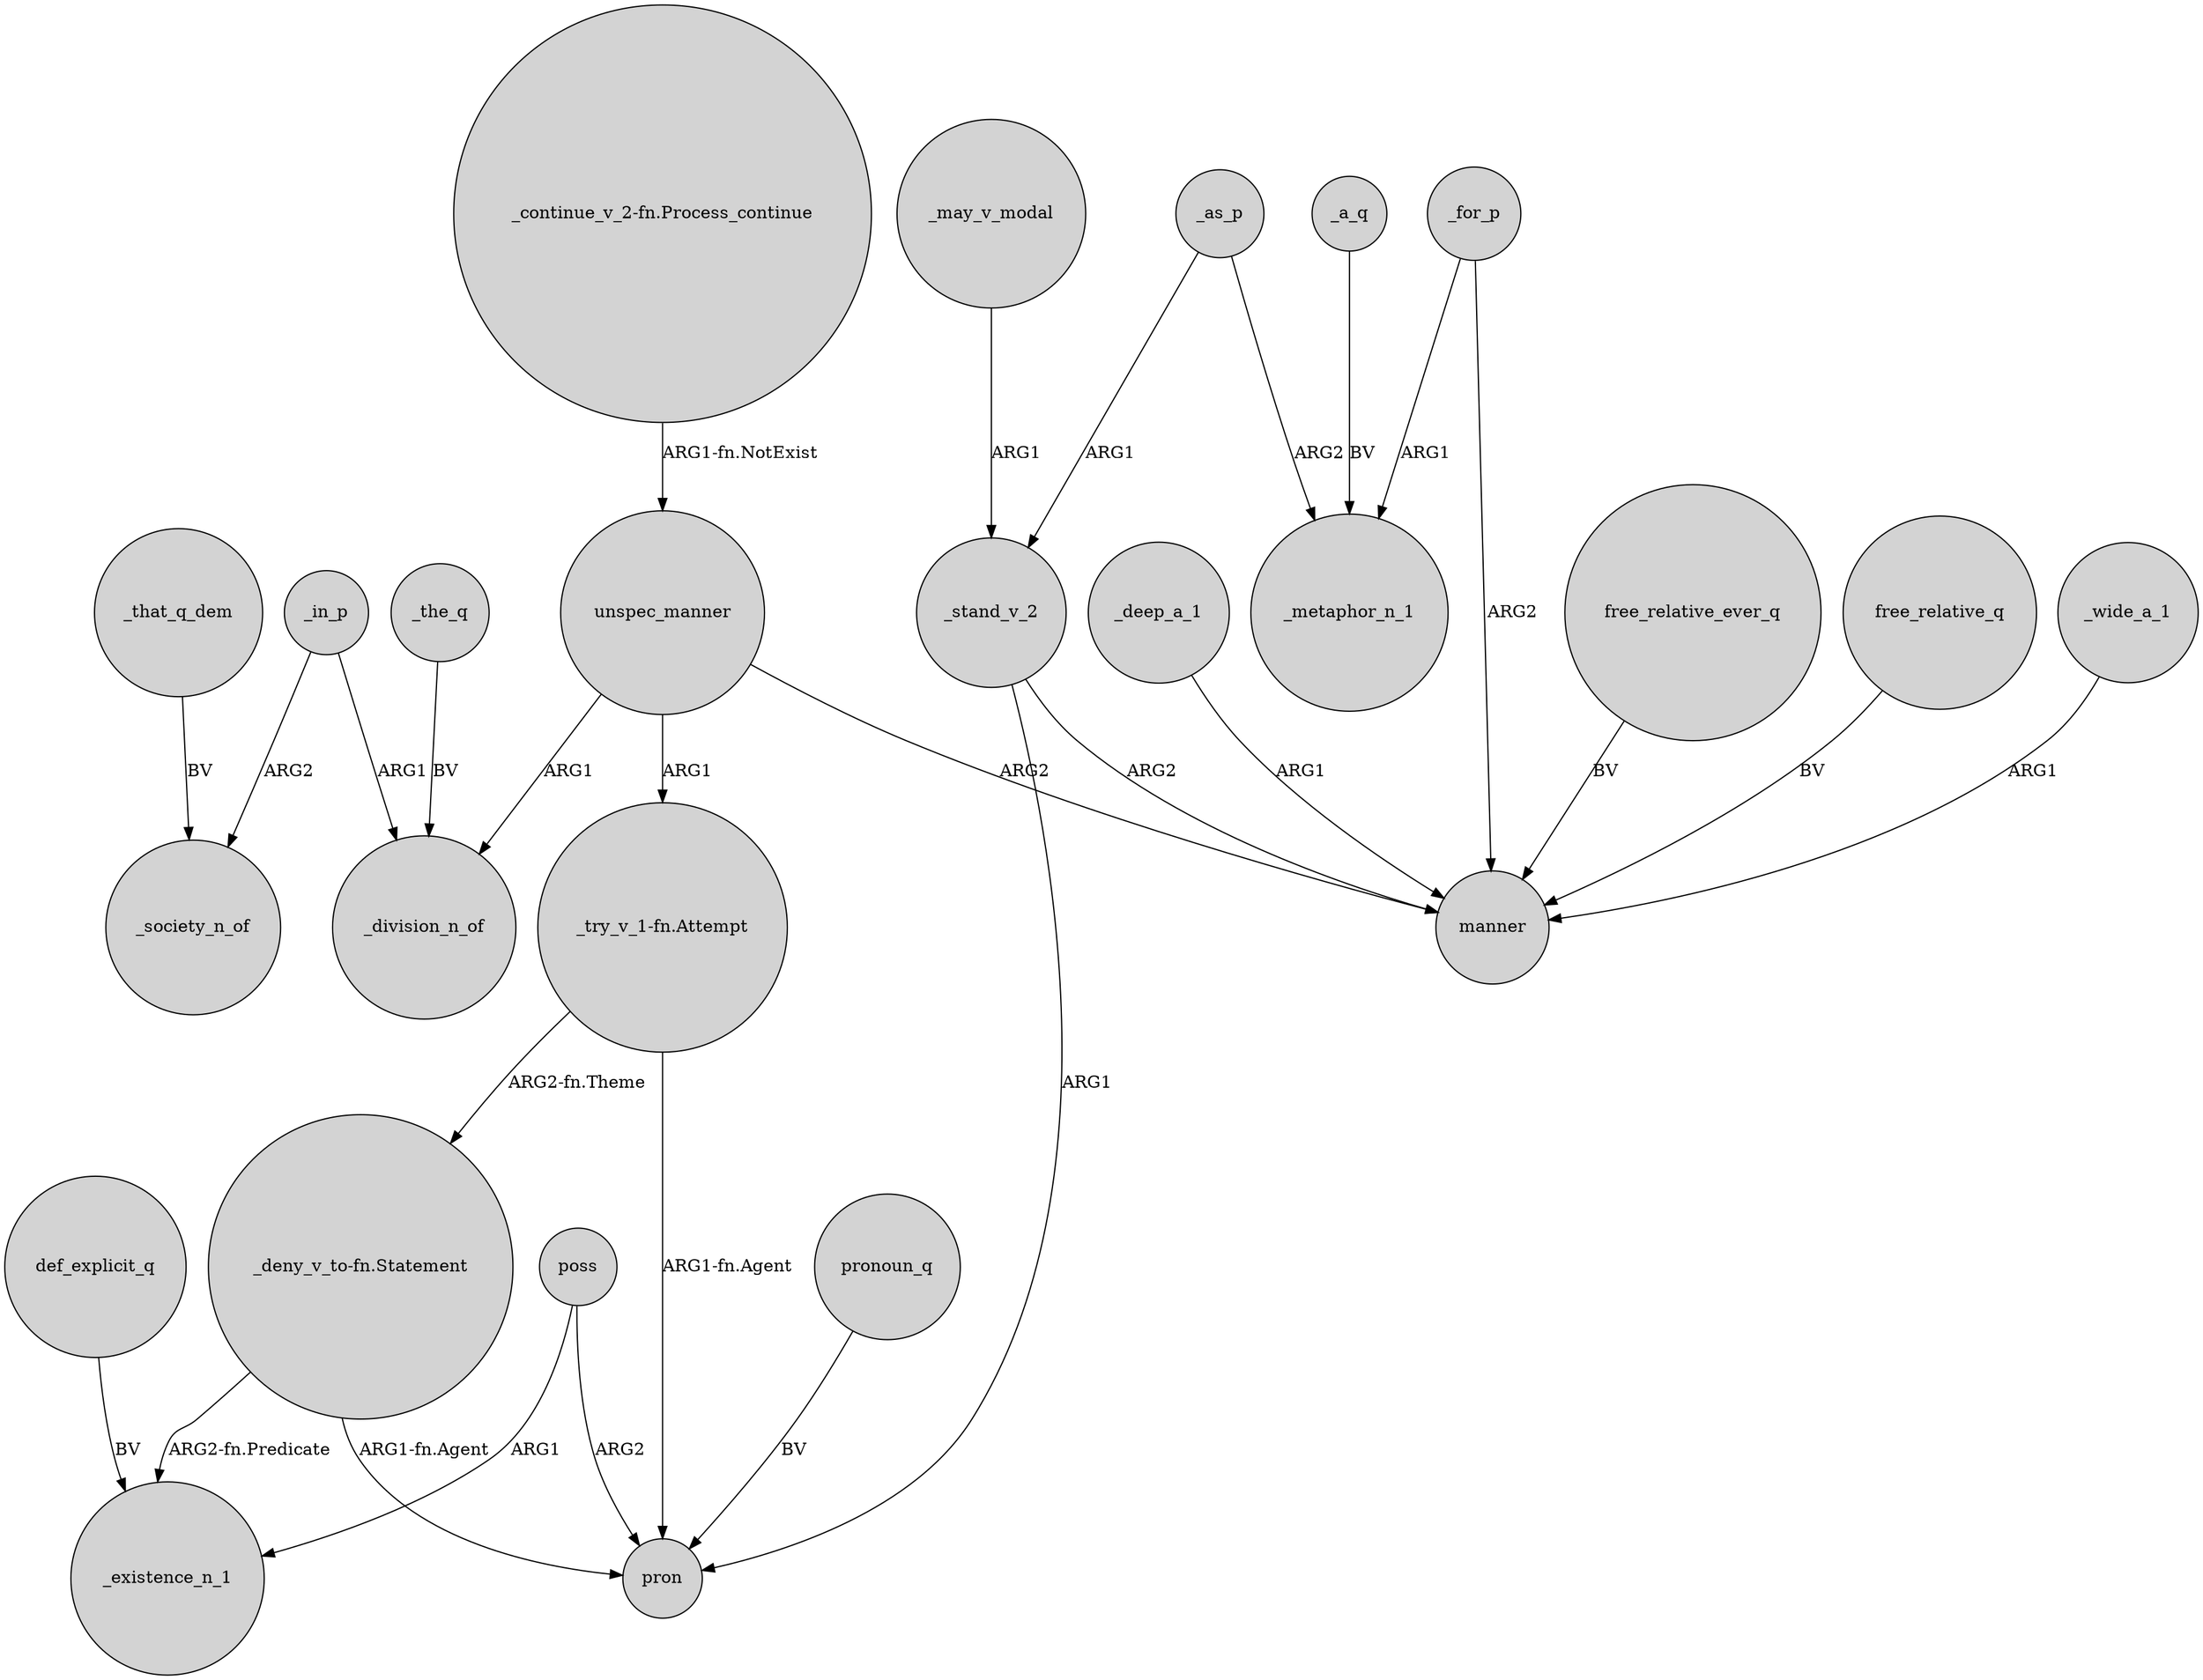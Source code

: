 digraph {
	node [shape=circle style=filled]
	_deep_a_1 -> manner [label=ARG1]
	poss -> pron [label=ARG2]
	_stand_v_2 -> manner [label=ARG2]
	_in_p -> _division_n_of [label=ARG1]
	free_relative_ever_q -> manner [label=BV]
	_for_p -> manner [label=ARG2]
	_stand_v_2 -> pron [label=ARG1]
	_that_q_dem -> _society_n_of [label=BV]
	"_deny_v_to-fn.Statement" -> _existence_n_1 [label="ARG2-fn.Predicate"]
	"_deny_v_to-fn.Statement" -> pron [label="ARG1-fn.Agent"]
	_a_q -> _metaphor_n_1 [label=BV]
	unspec_manner -> "_try_v_1-fn.Attempt" [label=ARG1]
	poss -> _existence_n_1 [label=ARG1]
	pronoun_q -> pron [label=BV]
	_as_p -> _metaphor_n_1 [label=ARG2]
	free_relative_q -> manner [label=BV]
	"_try_v_1-fn.Attempt" -> "_deny_v_to-fn.Statement" [label="ARG2-fn.Theme"]
	_as_p -> _stand_v_2 [label=ARG1]
	def_explicit_q -> _existence_n_1 [label=BV]
	"_try_v_1-fn.Attempt" -> pron [label="ARG1-fn.Agent"]
	unspec_manner -> _division_n_of [label=ARG1]
	_for_p -> _metaphor_n_1 [label=ARG1]
	_in_p -> _society_n_of [label=ARG2]
	"_continue_v_2-fn.Process_continue" -> unspec_manner [label="ARG1-fn.NotExist"]
	_may_v_modal -> _stand_v_2 [label=ARG1]
	unspec_manner -> manner [label=ARG2]
	_wide_a_1 -> manner [label=ARG1]
	_the_q -> _division_n_of [label=BV]
}
